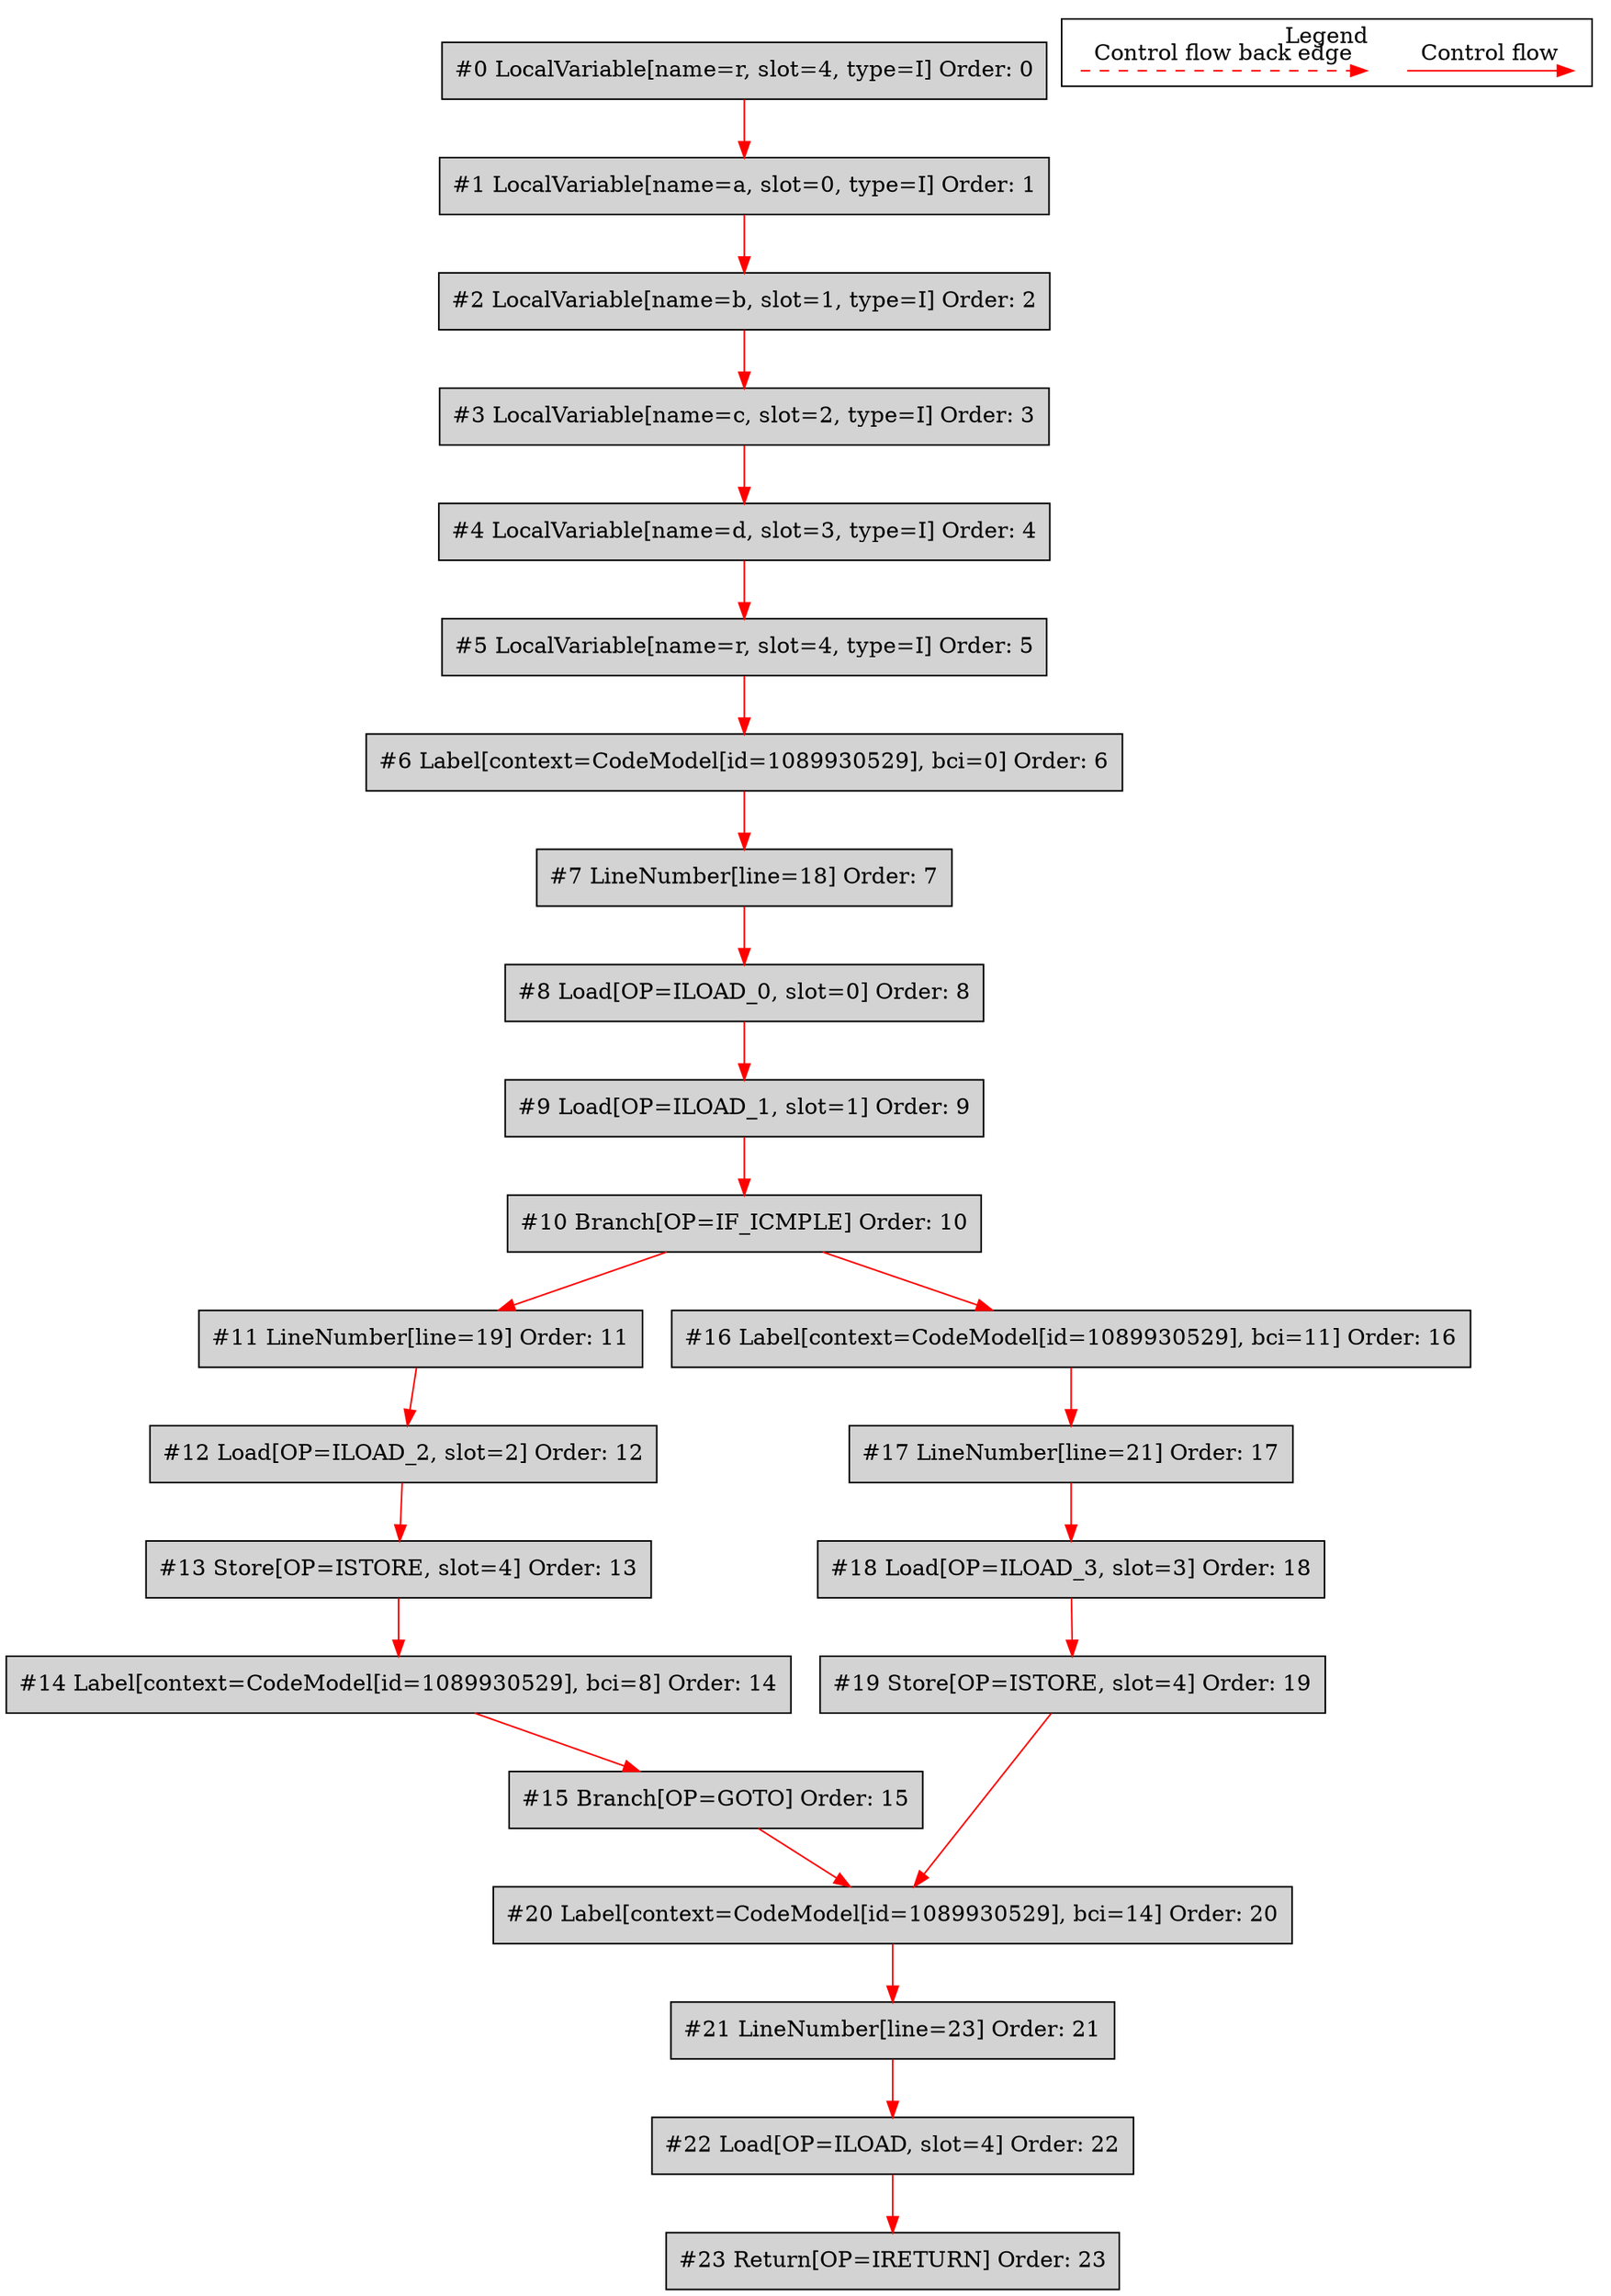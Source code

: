 digraph {
 ordering="in";
 node0[label="#0 LocalVariable[name=r, slot=4, type=I] Order: 0", shape=box, fillcolor=lightgrey, style=filled];
 node1[label="#1 LocalVariable[name=a, slot=0, type=I] Order: 1", shape=box, fillcolor=lightgrey, style=filled];
 node2[label="#2 LocalVariable[name=b, slot=1, type=I] Order: 2", shape=box, fillcolor=lightgrey, style=filled];
 node3[label="#3 LocalVariable[name=c, slot=2, type=I] Order: 3", shape=box, fillcolor=lightgrey, style=filled];
 node4[label="#4 LocalVariable[name=d, slot=3, type=I] Order: 4", shape=box, fillcolor=lightgrey, style=filled];
 node5[label="#5 LocalVariable[name=r, slot=4, type=I] Order: 5", shape=box, fillcolor=lightgrey, style=filled];
 node6[label="#6 Label[context=CodeModel[id=1089930529], bci=0] Order: 6", shape=box, fillcolor=lightgrey, style=filled];
 node7[label="#7 LineNumber[line=18] Order: 7", shape=box, fillcolor=lightgrey, style=filled];
 node8[label="#8 Load[OP=ILOAD_0, slot=0] Order: 8", shape=box, fillcolor=lightgrey, style=filled];
 node9[label="#9 Load[OP=ILOAD_1, slot=1] Order: 9", shape=box, fillcolor=lightgrey, style=filled];
 node10[label="#10 Branch[OP=IF_ICMPLE] Order: 10", shape=box, fillcolor=lightgrey, style=filled];
 node11[label="#11 LineNumber[line=19] Order: 11", shape=box, fillcolor=lightgrey, style=filled];
 node12[label="#12 Load[OP=ILOAD_2, slot=2] Order: 12", shape=box, fillcolor=lightgrey, style=filled];
 node13[label="#13 Store[OP=ISTORE, slot=4] Order: 13", shape=box, fillcolor=lightgrey, style=filled];
 node14[label="#14 Label[context=CodeModel[id=1089930529], bci=8] Order: 14", shape=box, fillcolor=lightgrey, style=filled];
 node15[label="#15 Branch[OP=GOTO] Order: 15", shape=box, fillcolor=lightgrey, style=filled];
 node16[label="#16 Label[context=CodeModel[id=1089930529], bci=11] Order: 16", shape=box, fillcolor=lightgrey, style=filled];
 node17[label="#17 LineNumber[line=21] Order: 17", shape=box, fillcolor=lightgrey, style=filled];
 node18[label="#18 Load[OP=ILOAD_3, slot=3] Order: 18", shape=box, fillcolor=lightgrey, style=filled];
 node19[label="#19 Store[OP=ISTORE, slot=4] Order: 19", shape=box, fillcolor=lightgrey, style=filled];
 node20[label="#20 Label[context=CodeModel[id=1089930529], bci=14] Order: 20", shape=box, fillcolor=lightgrey, style=filled];
 node21[label="#21 LineNumber[line=23] Order: 21", shape=box, fillcolor=lightgrey, style=filled];
 node22[label="#22 Load[OP=ILOAD, slot=4] Order: 22", shape=box, fillcolor=lightgrey, style=filled];
 node23[label="#23 Return[OP=IRETURN] Order: 23", shape=box, fillcolor=lightgrey, style=filled];
 node0 -> node1[color=red];
 node1 -> node2[color=red];
 node2 -> node3[color=red];
 node3 -> node4[color=red];
 node4 -> node5[color=red];
 node5 -> node6[color=red];
 node6 -> node7[color=red];
 node7 -> node8[color=red];
 node8 -> node9[color=red];
 node9 -> node10[color=red];
 node10 -> node11[color=red];
 node11 -> node12[color=red];
 node12 -> node13[color=red];
 node13 -> node14[color=red];
 node14 -> node15[color=red];
 node10 -> node16[color=red];
 node16 -> node17[color=red];
 node17 -> node18[color=red];
 node18 -> node19[color=red];
 node15 -> node20[color=red];
 node19 -> node20[color=red];
 node20 -> node21[color=red];
 node21 -> node22[color=red];
 node22 -> node23[color=red];
 subgraph cluster_000 {
  label = "Legend";
  node [shape=point]
  {
   rank=same;
   c0 [style = invis];
   c1 [style = invis];
   c2 [style = invis];
   c3 [style = invis];
  }
  c0 -> c1 [label="Control flow", style=solid, color=red]
  c2 -> c3 [label="Control flow back edge", style=dashed, color=red]
 }

}
